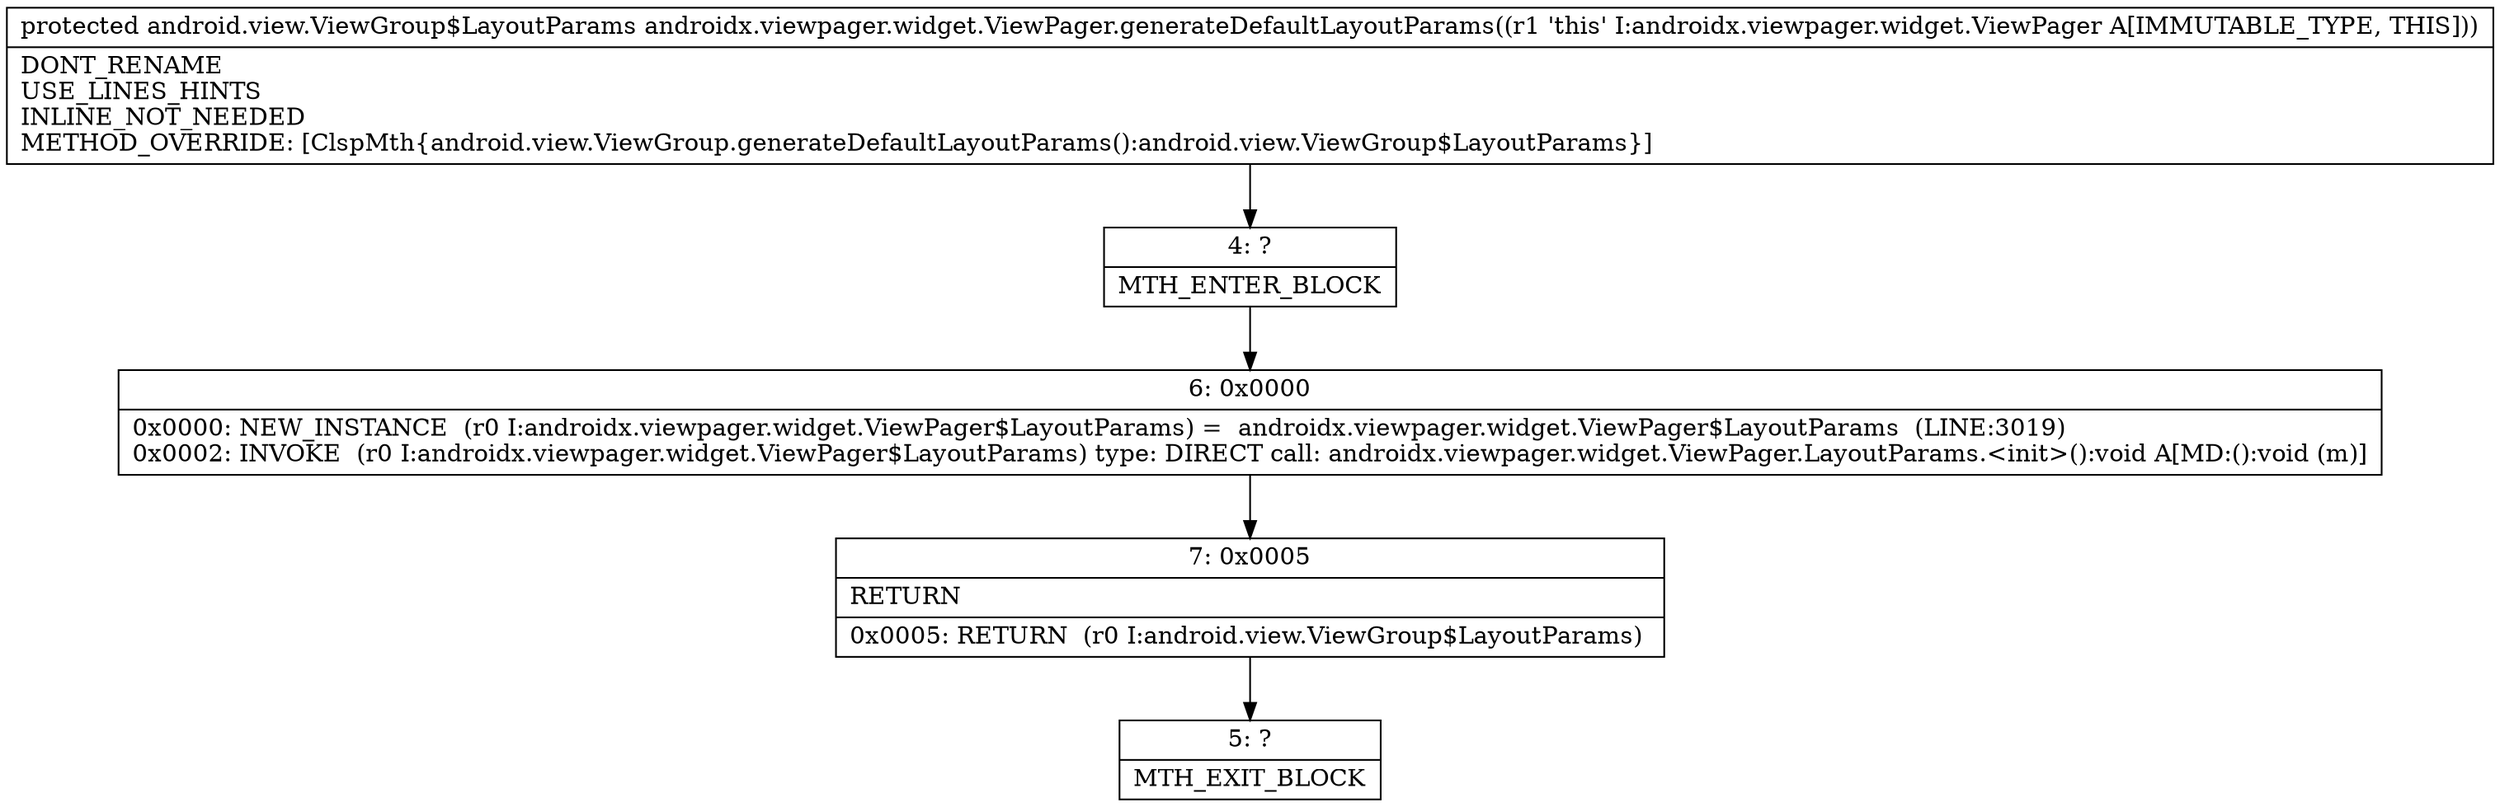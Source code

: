 digraph "CFG forandroidx.viewpager.widget.ViewPager.generateDefaultLayoutParams()Landroid\/view\/ViewGroup$LayoutParams;" {
Node_4 [shape=record,label="{4\:\ ?|MTH_ENTER_BLOCK\l}"];
Node_6 [shape=record,label="{6\:\ 0x0000|0x0000: NEW_INSTANCE  (r0 I:androidx.viewpager.widget.ViewPager$LayoutParams) =  androidx.viewpager.widget.ViewPager$LayoutParams  (LINE:3019)\l0x0002: INVOKE  (r0 I:androidx.viewpager.widget.ViewPager$LayoutParams) type: DIRECT call: androidx.viewpager.widget.ViewPager.LayoutParams.\<init\>():void A[MD:():void (m)]\l}"];
Node_7 [shape=record,label="{7\:\ 0x0005|RETURN\l|0x0005: RETURN  (r0 I:android.view.ViewGroup$LayoutParams) \l}"];
Node_5 [shape=record,label="{5\:\ ?|MTH_EXIT_BLOCK\l}"];
MethodNode[shape=record,label="{protected android.view.ViewGroup$LayoutParams androidx.viewpager.widget.ViewPager.generateDefaultLayoutParams((r1 'this' I:androidx.viewpager.widget.ViewPager A[IMMUTABLE_TYPE, THIS]))  | DONT_RENAME\lUSE_LINES_HINTS\lINLINE_NOT_NEEDED\lMETHOD_OVERRIDE: [ClspMth\{android.view.ViewGroup.generateDefaultLayoutParams():android.view.ViewGroup$LayoutParams\}]\l}"];
MethodNode -> Node_4;Node_4 -> Node_6;
Node_6 -> Node_7;
Node_7 -> Node_5;
}

